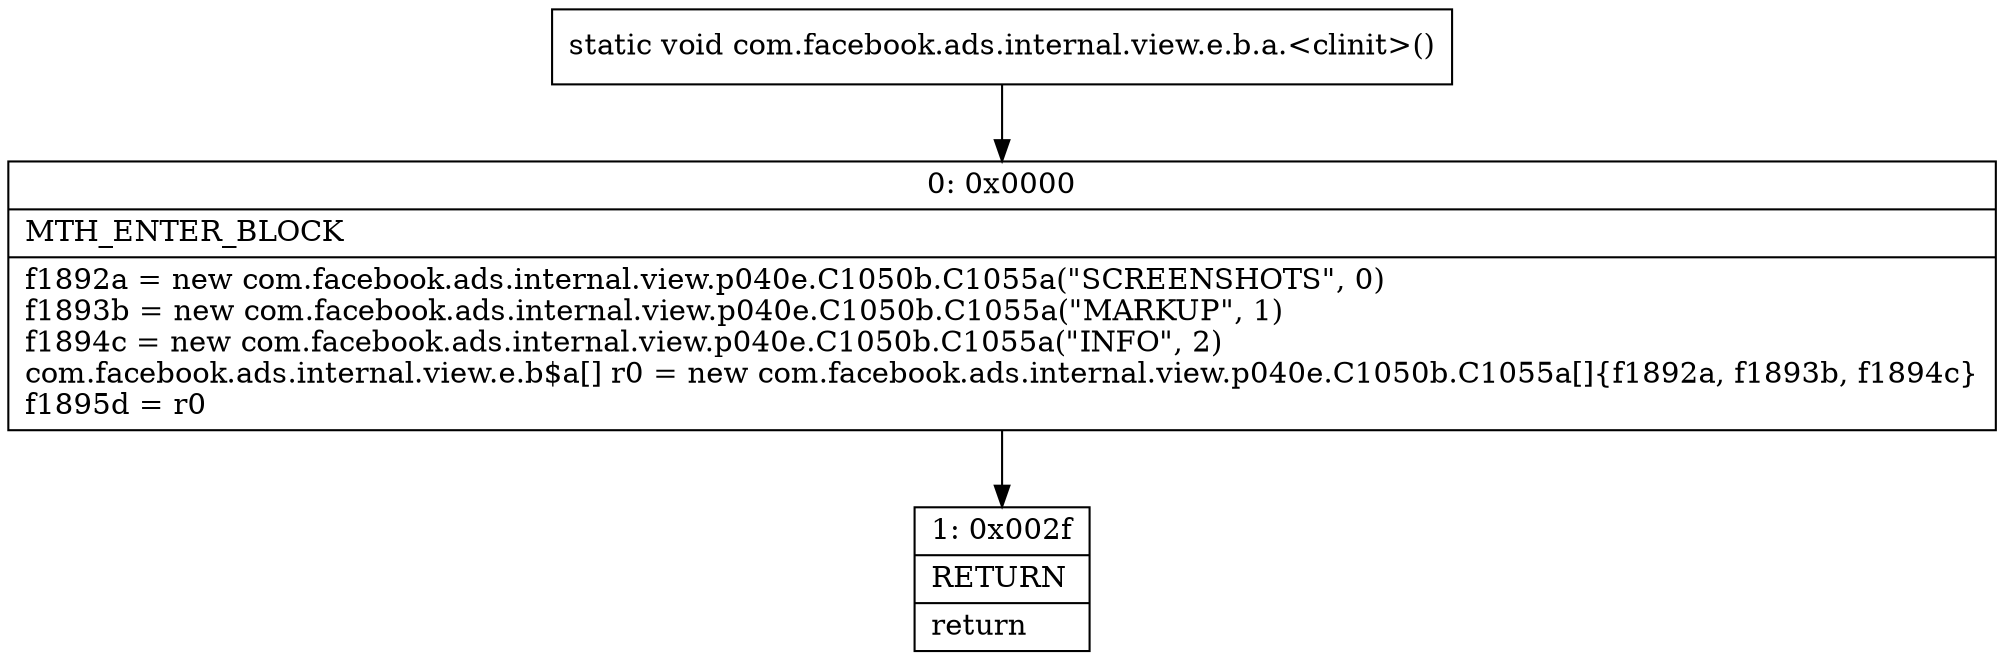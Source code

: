 digraph "CFG forcom.facebook.ads.internal.view.e.b.a.\<clinit\>()V" {
Node_0 [shape=record,label="{0\:\ 0x0000|MTH_ENTER_BLOCK\l|f1892a = new com.facebook.ads.internal.view.p040e.C1050b.C1055a(\"SCREENSHOTS\", 0)\lf1893b = new com.facebook.ads.internal.view.p040e.C1050b.C1055a(\"MARKUP\", 1)\lf1894c = new com.facebook.ads.internal.view.p040e.C1050b.C1055a(\"INFO\", 2)\lcom.facebook.ads.internal.view.e.b$a[] r0 = new com.facebook.ads.internal.view.p040e.C1050b.C1055a[]\{f1892a, f1893b, f1894c\}\lf1895d = r0\l}"];
Node_1 [shape=record,label="{1\:\ 0x002f|RETURN\l|return\l}"];
MethodNode[shape=record,label="{static void com.facebook.ads.internal.view.e.b.a.\<clinit\>() }"];
MethodNode -> Node_0;
Node_0 -> Node_1;
}

